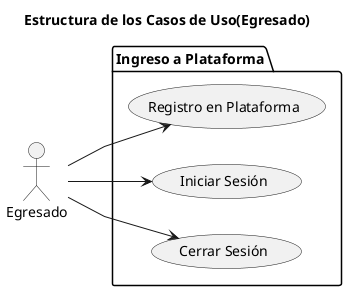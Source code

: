 @startuml Diagrama_CdU

title Estructura de los Casos de Uso(Egresado)

skinparam {
    NoteBackgroundColor #whiteSmoke
    NoteBorderColor #green
    linetype polyline
}

left to right direction

actor Egresado


folder "Ingreso a Plataforma" as ingreso {
    Egresado --> (Registro en Plataforma)
    Egresado --> (Iniciar Sesión)
    Egresado --> (Cerrar Sesión)
}


@enduml